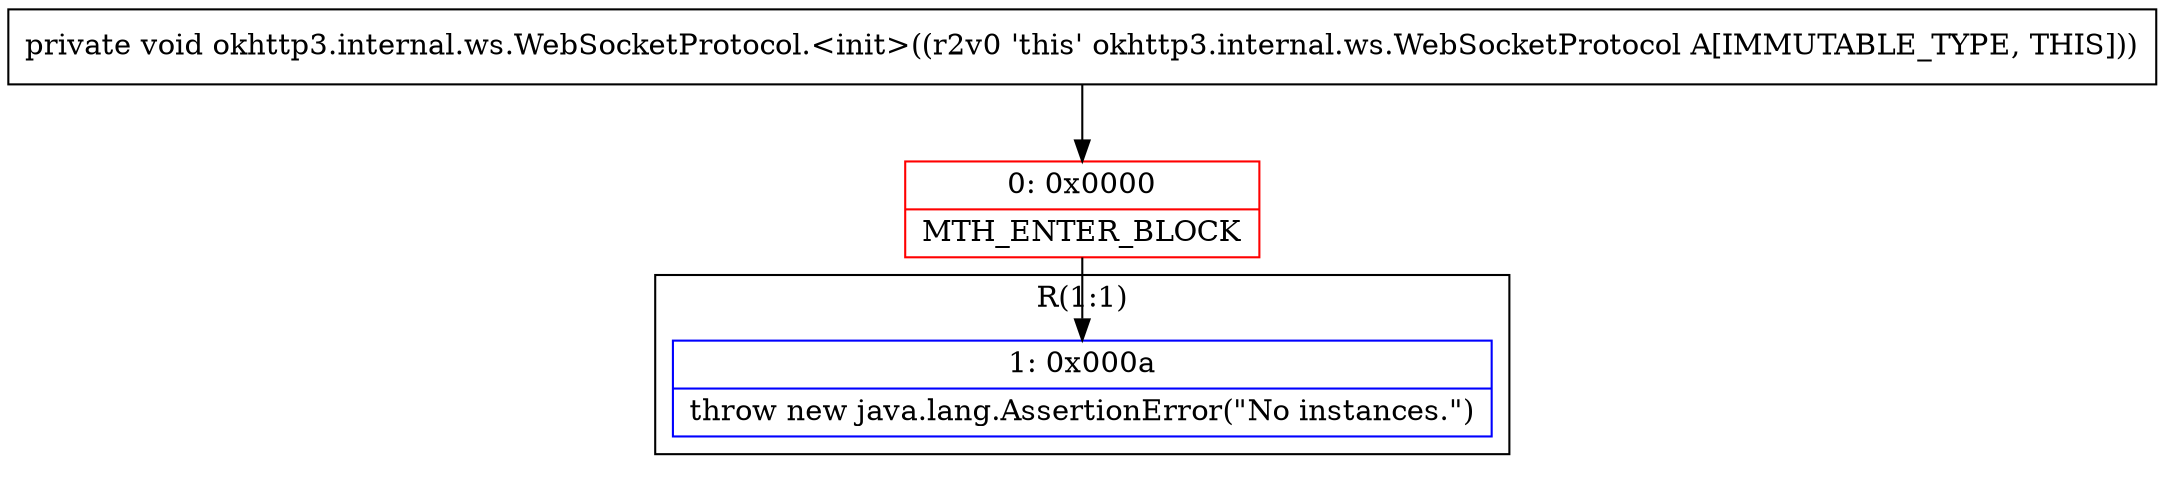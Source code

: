 digraph "CFG forokhttp3.internal.ws.WebSocketProtocol.\<init\>()V" {
subgraph cluster_Region_2048412446 {
label = "R(1:1)";
node [shape=record,color=blue];
Node_1 [shape=record,label="{1\:\ 0x000a|throw new java.lang.AssertionError(\"No instances.\")\l}"];
}
Node_0 [shape=record,color=red,label="{0\:\ 0x0000|MTH_ENTER_BLOCK\l}"];
MethodNode[shape=record,label="{private void okhttp3.internal.ws.WebSocketProtocol.\<init\>((r2v0 'this' okhttp3.internal.ws.WebSocketProtocol A[IMMUTABLE_TYPE, THIS])) }"];
MethodNode -> Node_0;
Node_0 -> Node_1;
}

